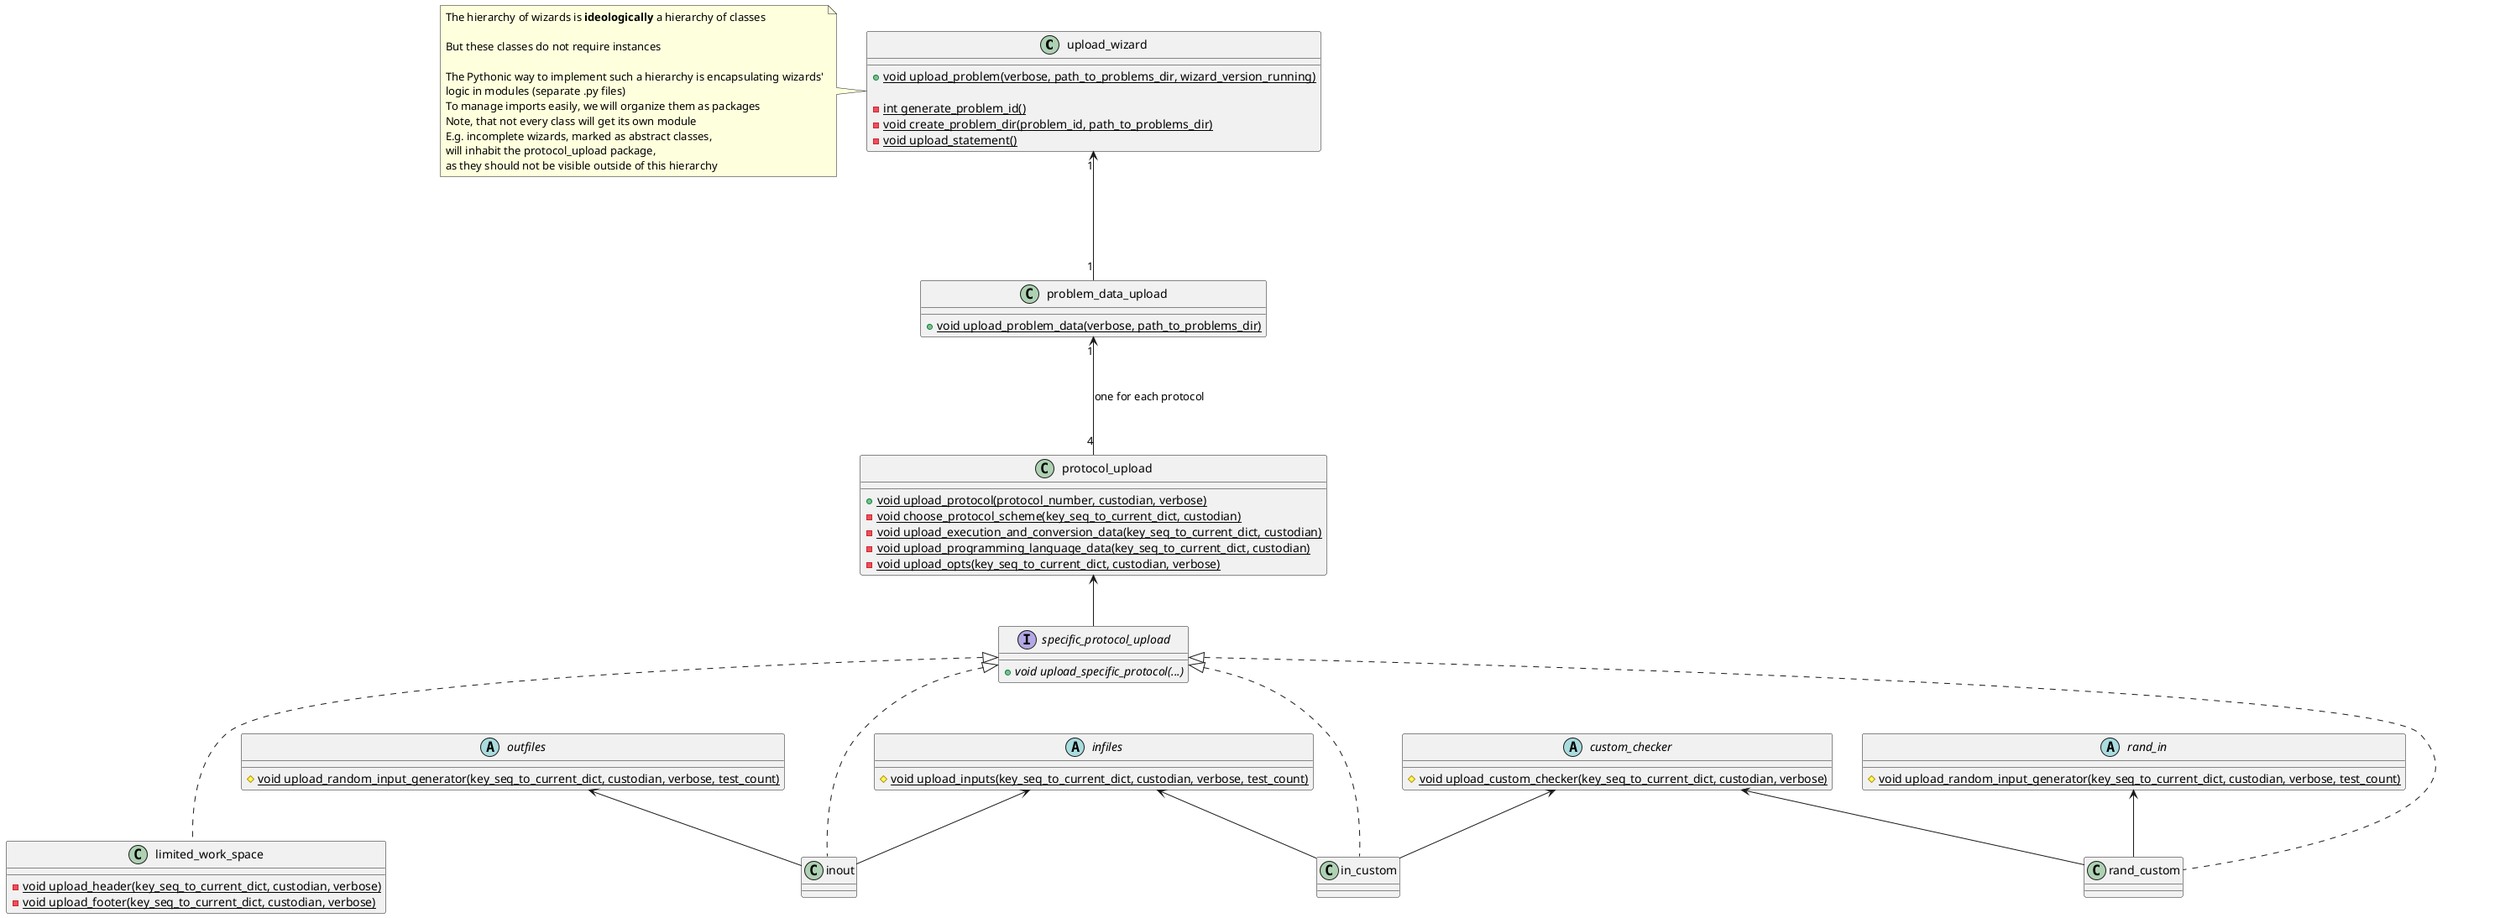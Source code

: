 @startuml
'https://plantuml.com/class-diagram

' ========================== GENERAL =========================

class upload_wizard {
    +{static} void upload_problem(verbose, path_to_problems_dir, wizard_version_running)

    -{static} int generate_problem_id()
    -{static} void create_problem_dir(problem_id, path_to_problems_dir)
    -{static} void upload_statement()
}

note left of upload_wizard
The hierarchy of wizards is **ideologically** a hierarchy of classes

But these classes do not require instances

The Pythonic way to implement such a hierarchy is encapsulating wizards'
logic in modules (separate .py files)
To manage imports easily, we will organize them as packages
Note, that not every class will get its own module
E.g. incomplete wizards, marked as abstract classes,
will inhabit the protocol_upload package,
as they should not be visible outside of this hierarchy
end note

class problem_data_upload {
    +{static} void upload_problem_data(verbose, path_to_problems_dir)
}
upload_wizard "1" <--- "1" problem_data_upload

' ========================== PROTOCOLS =========================

class protocol_upload {
    +{static} void upload_protocol(protocol_number, custodian, verbose)
    -{static} void choose_protocol_scheme(key_seq_to_current_dict, custodian)
    -{static} void upload_execution_and_conversion_data(key_seq_to_current_dict, custodian)
    -{static} void upload_programming_language_data(key_seq_to_current_dict, custodian)
    -{static} void upload_opts(key_seq_to_current_dict, custodian, verbose)
}
problem_data_upload "1" <--- "4" protocol_upload : one for each protocol

' ========================== INCOMPLETE WIZARDS =========================

abstract class infiles {
    #{static} void upload_inputs(key_seq_to_current_dict, custodian, verbose, test_count)
}

abstract class outfiles {
    #{static} void upload_random_input_generator(key_seq_to_current_dict, custodian, verbose, test_count)
}

abstract class custom_checker {
    #{static} void upload_custom_checker(key_seq_to_current_dict, custodian, verbose)
}

abstract class rand_in {
    #{static} void upload_random_input_generator(key_seq_to_current_dict, custodian, verbose, test_count)
}


' ========================== COMPLETE WIZARDS =========================

interface specific_protocol_upload {
    +{abstract} void upload_specific_protocol(...)
}
protocol_upload <-- specific_protocol_upload

class inout
infiles <-- inout
outfiles <-- inout
specific_protocol_upload <|... inout

class in_custom
infiles <-- in_custom
custom_checker <-- in_custom
specific_protocol_upload <|... in_custom

class rand_custom
rand_in <-- rand_custom
custom_checker <-- rand_custom
specific_protocol_upload <|... rand_custom

class limited_work_space {
    -{static} void upload_header(key_seq_to_current_dict, custodian, verbose)
    -{static} void upload_footer(key_seq_to_current_dict, custodian, verbose)
}
specific_protocol_upload <|... limited_work_space

@enduml